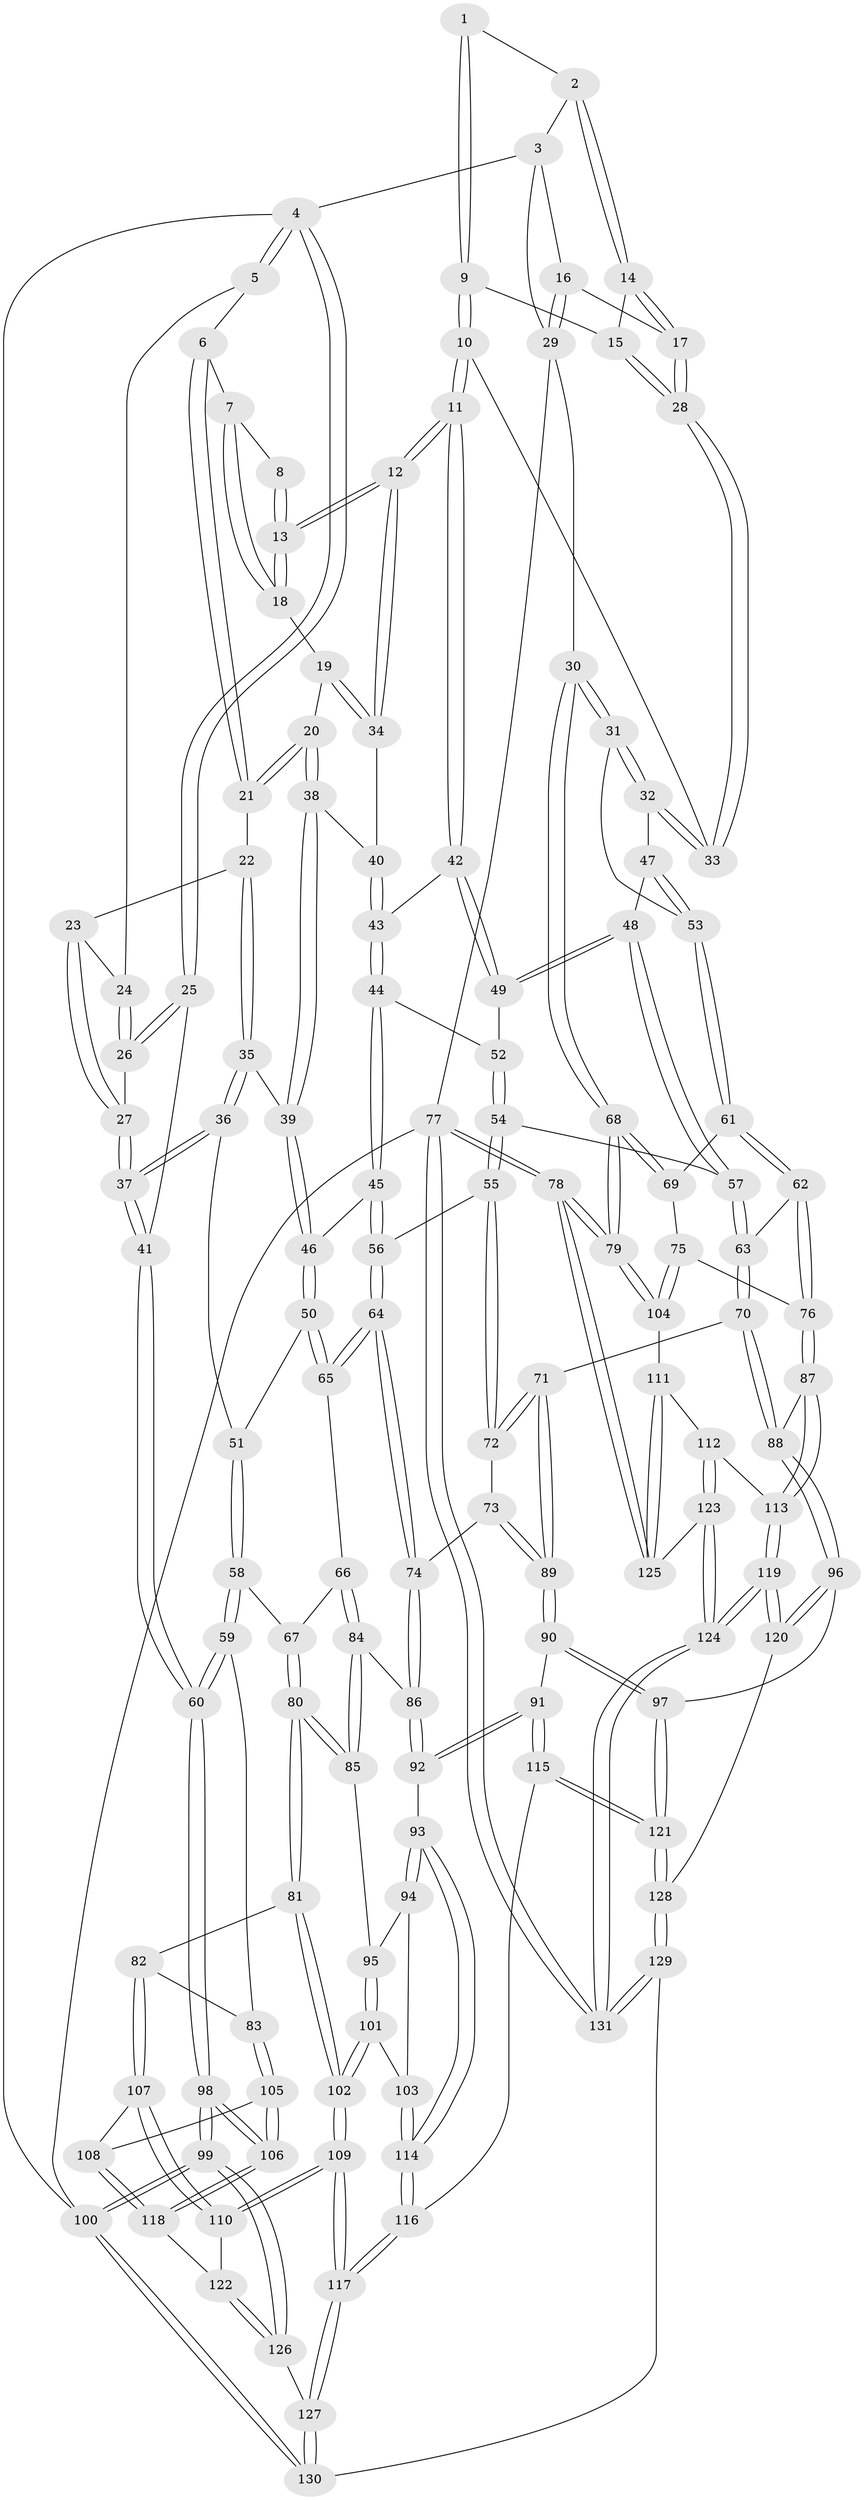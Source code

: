 // coarse degree distribution, {4: 0.325, 9: 0.025, 2: 0.075, 5: 0.3, 3: 0.175, 6: 0.1}
// Generated by graph-tools (version 1.1) at 2025/21/03/04/25 18:21:40]
// undirected, 131 vertices, 324 edges
graph export_dot {
graph [start="1"]
  node [color=gray90,style=filled];
  1 [pos="+0.6921150705715214+0"];
  2 [pos="+0.8304888883573117+0"];
  3 [pos="+0.8333798771530871+0"];
  4 [pos="+0+0"];
  5 [pos="+0.22047797330506522+0"];
  6 [pos="+0.2556702611050302+0"];
  7 [pos="+0.4268349313124907+0"];
  8 [pos="+0.5687324701357358+0"];
  9 [pos="+0.6894960793721134+0.093830120742906"];
  10 [pos="+0.6565631128866939+0.14683771851552083"];
  11 [pos="+0.5958085612559657+0.1840257579923981"];
  12 [pos="+0.5808020252510953+0.1688177218790126"];
  13 [pos="+0.5773302940240107+0.16447993203621455"];
  14 [pos="+0.8164453762714999+0.06311741253292519"];
  15 [pos="+0.8097441625823802+0.08244238487552298"];
  16 [pos="+0.9552638945183193+0.08094183394948497"];
  17 [pos="+0.9535158885076862+0.08185148909706046"];
  18 [pos="+0.46806090511319803+0.10976678400710675"];
  19 [pos="+0.45230601745727583+0.11615622760346278"];
  20 [pos="+0.3344453363591826+0.12108143226215429"];
  21 [pos="+0.3338038929314166+0.12050609430595387"];
  22 [pos="+0.27360253276240243+0.14406748903539943"];
  23 [pos="+0.23994614205882206+0.1224764626694424"];
  24 [pos="+0.21958204068600948+0"];
  25 [pos="+0+0"];
  26 [pos="+0.11148835856385932+0.09929347992575074"];
  27 [pos="+0.11017534435651546+0.10543569858872254"];
  28 [pos="+0.8410885393603512+0.18393381218144905"];
  29 [pos="+1+0.22690415161440833"];
  30 [pos="+1+0.2748431427768057"];
  31 [pos="+1+0.28602938375484616"];
  32 [pos="+0.8508400280854196+0.24059178097540462"];
  33 [pos="+0.8385622618879793+0.19932633497349517"];
  34 [pos="+0.41640486772844104+0.21148684499741627"];
  35 [pos="+0.20055978565454874+0.23141939891344296"];
  36 [pos="+0.07444577297653635+0.2967220263640489"];
  37 [pos="+0.036287557226268516+0.28925567251435746"];
  38 [pos="+0.35062500416513404+0.20848473959293898"];
  39 [pos="+0.3402556852785181+0.22835534876226257"];
  40 [pos="+0.4152223951708824+0.21291232302268306"];
  41 [pos="+0+0.36219743362170737"];
  42 [pos="+0.595727824624837+0.19192634545194448"];
  43 [pos="+0.45839628984190367+0.2786520915365149"];
  44 [pos="+0.41709427338396216+0.36782986288797453"];
  45 [pos="+0.3861629303941165+0.3810944141326215"];
  46 [pos="+0.3584021615504672+0.3872940260534474"];
  47 [pos="+0.7790918252294877+0.3411373089253449"];
  48 [pos="+0.6888460255290876+0.3632109953941781"];
  49 [pos="+0.6566490943276944+0.34059041347357005"];
  50 [pos="+0.3341731443330247+0.4050716088238268"];
  51 [pos="+0.2106659926254336+0.3758624882718214"];
  52 [pos="+0.5228768793661038+0.38671955731839547"];
  53 [pos="+0.8936160475665225+0.4450136449163899"];
  54 [pos="+0.5312389605014309+0.508570110408084"];
  55 [pos="+0.5292591627213462+0.512533803419133"];
  56 [pos="+0.5051117962501726+0.5135233939312637"];
  57 [pos="+0.6833761754741522+0.43316823104464747"];
  58 [pos="+0.18491441282091492+0.5474867167618134"];
  59 [pos="+0+0.6025992739005924"];
  60 [pos="+0+0.5417271880461882"];
  61 [pos="+0.8901818443497885+0.5041393813907575"];
  62 [pos="+0.8218408754002919+0.5679274223501093"];
  63 [pos="+0.7057471563966572+0.5413379901376163"];
  64 [pos="+0.41597053035921683+0.5594361710977247"];
  65 [pos="+0.34160355342190984+0.49947830444440594"];
  66 [pos="+0.30306367812245005+0.5478187842908122"];
  67 [pos="+0.22498207918107402+0.5669941936912587"];
  68 [pos="+1+0.5388804753427602"];
  69 [pos="+0.9470297778712365+0.5391170154905838"];
  70 [pos="+0.6607577300665141+0.5969666855934322"];
  71 [pos="+0.6247263165233645+0.6128101076998789"];
  72 [pos="+0.5302350290176864+0.5143462910654693"];
  73 [pos="+0.4886910699912109+0.6359646194463072"];
  74 [pos="+0.4168957709074401+0.5624575994636579"];
  75 [pos="+0.9594920089750985+0.6874339073356336"];
  76 [pos="+0.8567842215690281+0.7016833097307923"];
  77 [pos="+1+1"];
  78 [pos="+1+1"];
  79 [pos="+1+0.735905937900247"];
  80 [pos="+0.21197769711093223+0.6710675386423411"];
  81 [pos="+0.16760018798988557+0.706352470187358"];
  82 [pos="+0.13854475687999396+0.7037371541077382"];
  83 [pos="+0.06553028727773155+0.6690017011792316"];
  84 [pos="+0.30880111910129276+0.6463748781230065"];
  85 [pos="+0.2958233109502559+0.6613394057894618"];
  86 [pos="+0.3756271352096326+0.6552770263669994"];
  87 [pos="+0.8194101421326911+0.751060773475605"];
  88 [pos="+0.7746445751740952+0.7476109986496663"];
  89 [pos="+0.5372024045084995+0.7228618014493217"];
  90 [pos="+0.5338573696267941+0.736637596858676"];
  91 [pos="+0.5270558331673016+0.7374130120489564"];
  92 [pos="+0.43132734708237846+0.7311707365480008"];
  93 [pos="+0.39292784022112487+0.750210161142354"];
  94 [pos="+0.31683286378188985+0.7057715611685794"];
  95 [pos="+0.30023619931130846+0.6782443168884329"];
  96 [pos="+0.6126851154165388+0.8153588579478666"];
  97 [pos="+0.5546318860671564+0.7675771015150805"];
  98 [pos="+0+0.8951470173479323"];
  99 [pos="+0+1"];
  100 [pos="+0+1"];
  101 [pos="+0.2550066834463505+0.7733663168062457"];
  102 [pos="+0.23222088434896807+0.7786224962955434"];
  103 [pos="+0.29055785091936026+0.7734682823558742"];
  104 [pos="+1+0.7379169668077795"];
  105 [pos="+0.0632514536918484+0.802653222121913"];
  106 [pos="+0+0.8702246228608869"];
  107 [pos="+0.12340572696614613+0.8424073992766451"];
  108 [pos="+0.0759579043259724+0.8274579393201323"];
  109 [pos="+0.22096450467291545+0.882144062556518"];
  110 [pos="+0.12801442103088653+0.8504957909517734"];
  111 [pos="+1+0.8080454973089647"];
  112 [pos="+0.87293020558485+0.8441177052480563"];
  113 [pos="+0.8291032155416507+0.780533614445765"];
  114 [pos="+0.3510756637270523+0.7940958755379688"];
  115 [pos="+0.3902832212597889+0.8780498277633453"];
  116 [pos="+0.35059066282069146+0.8711787308727424"];
  117 [pos="+0.2566308060476712+0.9490431909946501"];
  118 [pos="+0.029848558239969413+0.8628014776393278"];
  119 [pos="+0.6702803180404635+0.9974402380669819"];
  120 [pos="+0.6462101946447554+0.9570652835845269"];
  121 [pos="+0.4518564833899694+0.9216881638746421"];
  122 [pos="+0.0892414631775964+0.8978497327798746"];
  123 [pos="+0.8805073480735389+0.91507725962932"];
  124 [pos="+0.723539074948413+1"];
  125 [pos="+0.9473257775439871+0.9267842282618585"];
  126 [pos="+0.08632527692971599+0.9378837013167073"];
  127 [pos="+0.25459938489888106+0.9663209960471397"];
  128 [pos="+0.45728018490508726+0.9406034826243544"];
  129 [pos="+0.3310969881012101+1"];
  130 [pos="+0.2981075854624476+1"];
  131 [pos="+0.723720914648012+1"];
  1 -- 2;
  1 -- 9;
  1 -- 9;
  2 -- 3;
  2 -- 14;
  2 -- 14;
  3 -- 4;
  3 -- 16;
  3 -- 29;
  4 -- 5;
  4 -- 5;
  4 -- 25;
  4 -- 25;
  4 -- 100;
  5 -- 6;
  5 -- 24;
  6 -- 7;
  6 -- 21;
  6 -- 21;
  7 -- 8;
  7 -- 18;
  7 -- 18;
  8 -- 13;
  8 -- 13;
  9 -- 10;
  9 -- 10;
  9 -- 15;
  10 -- 11;
  10 -- 11;
  10 -- 33;
  11 -- 12;
  11 -- 12;
  11 -- 42;
  11 -- 42;
  12 -- 13;
  12 -- 13;
  12 -- 34;
  12 -- 34;
  13 -- 18;
  13 -- 18;
  14 -- 15;
  14 -- 17;
  14 -- 17;
  15 -- 28;
  15 -- 28;
  16 -- 17;
  16 -- 29;
  16 -- 29;
  17 -- 28;
  17 -- 28;
  18 -- 19;
  19 -- 20;
  19 -- 34;
  19 -- 34;
  20 -- 21;
  20 -- 21;
  20 -- 38;
  20 -- 38;
  21 -- 22;
  22 -- 23;
  22 -- 35;
  22 -- 35;
  23 -- 24;
  23 -- 27;
  23 -- 27;
  24 -- 26;
  24 -- 26;
  25 -- 26;
  25 -- 26;
  25 -- 41;
  26 -- 27;
  27 -- 37;
  27 -- 37;
  28 -- 33;
  28 -- 33;
  29 -- 30;
  29 -- 77;
  30 -- 31;
  30 -- 31;
  30 -- 68;
  30 -- 68;
  31 -- 32;
  31 -- 32;
  31 -- 53;
  32 -- 33;
  32 -- 33;
  32 -- 47;
  34 -- 40;
  35 -- 36;
  35 -- 36;
  35 -- 39;
  36 -- 37;
  36 -- 37;
  36 -- 51;
  37 -- 41;
  37 -- 41;
  38 -- 39;
  38 -- 39;
  38 -- 40;
  39 -- 46;
  39 -- 46;
  40 -- 43;
  40 -- 43;
  41 -- 60;
  41 -- 60;
  42 -- 43;
  42 -- 49;
  42 -- 49;
  43 -- 44;
  43 -- 44;
  44 -- 45;
  44 -- 45;
  44 -- 52;
  45 -- 46;
  45 -- 56;
  45 -- 56;
  46 -- 50;
  46 -- 50;
  47 -- 48;
  47 -- 53;
  47 -- 53;
  48 -- 49;
  48 -- 49;
  48 -- 57;
  48 -- 57;
  49 -- 52;
  50 -- 51;
  50 -- 65;
  50 -- 65;
  51 -- 58;
  51 -- 58;
  52 -- 54;
  52 -- 54;
  53 -- 61;
  53 -- 61;
  54 -- 55;
  54 -- 55;
  54 -- 57;
  55 -- 56;
  55 -- 72;
  55 -- 72;
  56 -- 64;
  56 -- 64;
  57 -- 63;
  57 -- 63;
  58 -- 59;
  58 -- 59;
  58 -- 67;
  59 -- 60;
  59 -- 60;
  59 -- 83;
  60 -- 98;
  60 -- 98;
  61 -- 62;
  61 -- 62;
  61 -- 69;
  62 -- 63;
  62 -- 76;
  62 -- 76;
  63 -- 70;
  63 -- 70;
  64 -- 65;
  64 -- 65;
  64 -- 74;
  64 -- 74;
  65 -- 66;
  66 -- 67;
  66 -- 84;
  66 -- 84;
  67 -- 80;
  67 -- 80;
  68 -- 69;
  68 -- 69;
  68 -- 79;
  68 -- 79;
  69 -- 75;
  70 -- 71;
  70 -- 88;
  70 -- 88;
  71 -- 72;
  71 -- 72;
  71 -- 89;
  71 -- 89;
  72 -- 73;
  73 -- 74;
  73 -- 89;
  73 -- 89;
  74 -- 86;
  74 -- 86;
  75 -- 76;
  75 -- 104;
  75 -- 104;
  76 -- 87;
  76 -- 87;
  77 -- 78;
  77 -- 78;
  77 -- 131;
  77 -- 131;
  77 -- 100;
  78 -- 79;
  78 -- 79;
  78 -- 125;
  78 -- 125;
  79 -- 104;
  79 -- 104;
  80 -- 81;
  80 -- 81;
  80 -- 85;
  80 -- 85;
  81 -- 82;
  81 -- 102;
  81 -- 102;
  82 -- 83;
  82 -- 107;
  82 -- 107;
  83 -- 105;
  83 -- 105;
  84 -- 85;
  84 -- 85;
  84 -- 86;
  85 -- 95;
  86 -- 92;
  86 -- 92;
  87 -- 88;
  87 -- 113;
  87 -- 113;
  88 -- 96;
  88 -- 96;
  89 -- 90;
  89 -- 90;
  90 -- 91;
  90 -- 97;
  90 -- 97;
  91 -- 92;
  91 -- 92;
  91 -- 115;
  91 -- 115;
  92 -- 93;
  93 -- 94;
  93 -- 94;
  93 -- 114;
  93 -- 114;
  94 -- 95;
  94 -- 103;
  95 -- 101;
  95 -- 101;
  96 -- 97;
  96 -- 120;
  96 -- 120;
  97 -- 121;
  97 -- 121;
  98 -- 99;
  98 -- 99;
  98 -- 106;
  98 -- 106;
  99 -- 100;
  99 -- 100;
  99 -- 126;
  99 -- 126;
  100 -- 130;
  100 -- 130;
  101 -- 102;
  101 -- 102;
  101 -- 103;
  102 -- 109;
  102 -- 109;
  103 -- 114;
  103 -- 114;
  104 -- 111;
  105 -- 106;
  105 -- 106;
  105 -- 108;
  106 -- 118;
  106 -- 118;
  107 -- 108;
  107 -- 110;
  107 -- 110;
  108 -- 118;
  108 -- 118;
  109 -- 110;
  109 -- 110;
  109 -- 117;
  109 -- 117;
  110 -- 122;
  111 -- 112;
  111 -- 125;
  111 -- 125;
  112 -- 113;
  112 -- 123;
  112 -- 123;
  113 -- 119;
  113 -- 119;
  114 -- 116;
  114 -- 116;
  115 -- 116;
  115 -- 121;
  115 -- 121;
  116 -- 117;
  116 -- 117;
  117 -- 127;
  117 -- 127;
  118 -- 122;
  119 -- 120;
  119 -- 120;
  119 -- 124;
  119 -- 124;
  120 -- 128;
  121 -- 128;
  121 -- 128;
  122 -- 126;
  122 -- 126;
  123 -- 124;
  123 -- 124;
  123 -- 125;
  124 -- 131;
  124 -- 131;
  126 -- 127;
  127 -- 130;
  127 -- 130;
  128 -- 129;
  128 -- 129;
  129 -- 130;
  129 -- 131;
  129 -- 131;
}
